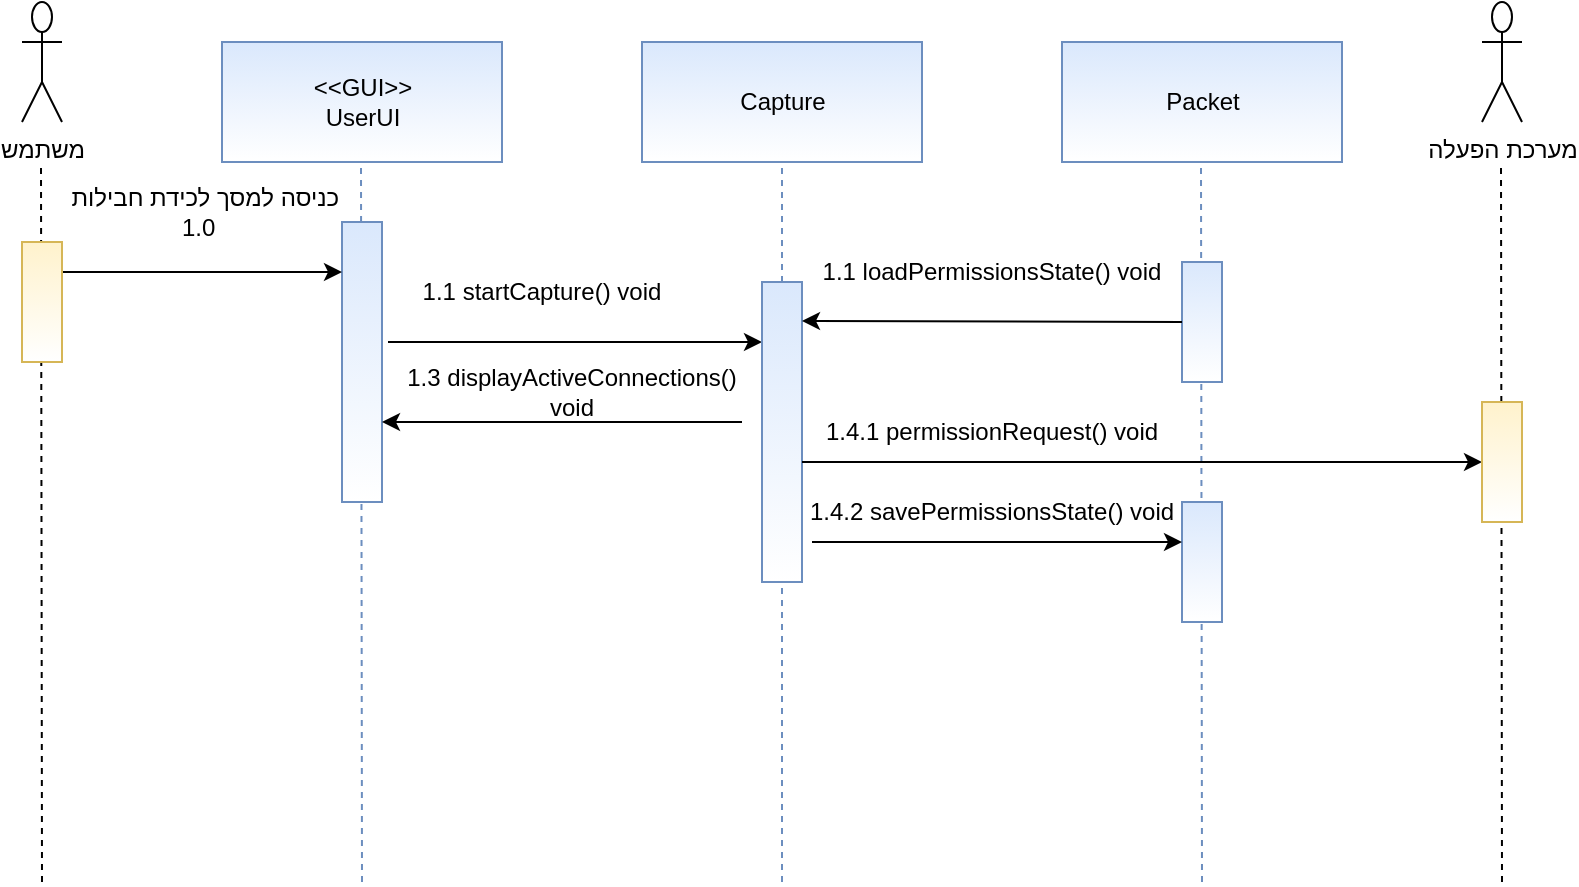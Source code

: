 <mxfile version="16.5.1" type="device"><diagram id="5tRhuL5AFnHsnhjPyixd" name="Page-1"><mxGraphModel dx="1038" dy="649" grid="1" gridSize="10" guides="1" tooltips="1" connect="1" arrows="1" fold="1" page="1" pageScale="1" pageWidth="850" pageHeight="1100" math="0" shadow="0"><root><mxCell id="0"/><mxCell id="1" parent="0"/><mxCell id="jMo0itdC5E_4t-8wCf8_-1" value="משתמש" style="shape=umlActor;verticalLabelPosition=bottom;verticalAlign=top;html=1;outlineConnect=0;gradientColor=#ffffff;" parent="1" vertex="1"><mxGeometry x="70" y="40" width="20" height="60" as="geometry"/></mxCell><mxCell id="jMo0itdC5E_4t-8wCf8_-2" value="&lt;span&gt;&amp;lt;&amp;lt;GUI&amp;gt;&amp;gt;&lt;/span&gt;&lt;br&gt;&lt;span&gt;UserUI&lt;/span&gt;" style="html=1;dropTarget=0;fillColor=#dae8fc;strokeColor=#6c8ebf;gradientColor=#ffffff;" parent="1" vertex="1"><mxGeometry x="170" y="60" width="140" height="60" as="geometry"/></mxCell><mxCell id="jMo0itdC5E_4t-8wCf8_-5" value="Capture" style="html=1;dropTarget=0;fillColor=#dae8fc;strokeColor=#6c8ebf;gradientColor=#ffffff;" parent="1" vertex="1"><mxGeometry x="380" y="60" width="140" height="60" as="geometry"/></mxCell><mxCell id="jMo0itdC5E_4t-8wCf8_-6" value="Packet" style="html=1;dropTarget=0;fillColor=#dae8fc;strokeColor=#6c8ebf;gradientColor=#ffffff;" parent="1" vertex="1"><mxGeometry x="590" y="60" width="140" height="60" as="geometry"/></mxCell><mxCell id="jMo0itdC5E_4t-8wCf8_-7" value="" style="endArrow=none;dashed=1;html=1;rounded=0;entryX=0.5;entryY=1;entryDx=0;entryDy=0;fillColor=#dae8fc;strokeColor=#6c8ebf;startArrow=none;" parent="1" source="jMo0itdC5E_4t-8wCf8_-16" target="jMo0itdC5E_4t-8wCf8_-5" edge="1"><mxGeometry width="50" height="50" relative="1" as="geometry"><mxPoint x="450" y="661.6" as="sourcePoint"/><mxPoint x="440" y="280" as="targetPoint"/></mxGeometry></mxCell><mxCell id="jMo0itdC5E_4t-8wCf8_-8" value="" style="endArrow=none;dashed=1;html=1;rounded=0;entryX=0.5;entryY=1;entryDx=0;entryDy=0;fillColor=#dae8fc;strokeColor=#6c8ebf;" parent="1" edge="1"><mxGeometry width="50" height="50" relative="1" as="geometry"><mxPoint x="660" y="480" as="sourcePoint"/><mxPoint x="659.5" y="120" as="targetPoint"/></mxGeometry></mxCell><mxCell id="jMo0itdC5E_4t-8wCf8_-9" value="" style="endArrow=none;dashed=1;html=1;rounded=0;entryX=0.5;entryY=1;entryDx=0;entryDy=0;fillColor=#dae8fc;strokeColor=#6c8ebf;" parent="1" edge="1"><mxGeometry width="50" height="50" relative="1" as="geometry"><mxPoint x="240" y="480" as="sourcePoint"/><mxPoint x="239.5" y="120" as="targetPoint"/></mxGeometry></mxCell><mxCell id="jMo0itdC5E_4t-8wCf8_-10" value="" style="endArrow=none;dashed=1;html=1;rounded=0;entryX=0.5;entryY=1;entryDx=0;entryDy=0;fillColor=#dae8fc;strokeColor=#000000;" parent="1" edge="1"><mxGeometry width="50" height="50" relative="1" as="geometry"><mxPoint x="80" y="480" as="sourcePoint"/><mxPoint x="79.5" y="120" as="targetPoint"/></mxGeometry></mxCell><mxCell id="jMo0itdC5E_4t-8wCf8_-11" value="" style="rounded=0;whiteSpace=wrap;html=1;fillColor=#dae8fc;strokeColor=#6c8ebf;gradientColor=#ffffff;" parent="1" vertex="1"><mxGeometry x="230" y="150" width="20" height="140" as="geometry"/></mxCell><mxCell id="jMo0itdC5E_4t-8wCf8_-13" value="" style="endArrow=classic;html=1;rounded=0;strokeColor=#000000;exitX=1;exitY=0.25;exitDx=0;exitDy=0;" parent="1" source="jMo0itdC5E_4t-8wCf8_-14" edge="1"><mxGeometry width="50" height="50" relative="1" as="geometry"><mxPoint x="400" y="370" as="sourcePoint"/><mxPoint x="230" y="175" as="targetPoint"/></mxGeometry></mxCell><mxCell id="jMo0itdC5E_4t-8wCf8_-14" value="" style="rounded=0;whiteSpace=wrap;html=1;fillColor=#fff2cc;strokeColor=#d6b656;gradientColor=#ffffff;" parent="1" vertex="1"><mxGeometry x="70" y="160" width="20" height="60" as="geometry"/></mxCell><mxCell id="jMo0itdC5E_4t-8wCf8_-15" value="כניסה למסך לכידת חבילות&amp;nbsp; 1.0&amp;nbsp;" style="text;html=1;strokeColor=none;fillColor=none;align=center;verticalAlign=middle;whiteSpace=wrap;rounded=0;" parent="1" vertex="1"><mxGeometry x="80" y="130" width="160" height="30" as="geometry"/></mxCell><mxCell id="jMo0itdC5E_4t-8wCf8_-17" value="" style="endArrow=none;html=1;rounded=0;strokeColor=#000000;endFill=0;startArrow=classic;startFill=1;exitX=0;exitY=0.2;exitDx=0;exitDy=0;exitPerimeter=0;" parent="1" edge="1" source="jMo0itdC5E_4t-8wCf8_-16"><mxGeometry width="50" height="50" relative="1" as="geometry"><mxPoint x="453" y="210" as="sourcePoint"/><mxPoint x="253" y="210" as="targetPoint"/></mxGeometry></mxCell><mxCell id="jMo0itdC5E_4t-8wCf8_-18" value="1.1 startCapture() void" style="text;html=1;strokeColor=none;fillColor=none;align=center;verticalAlign=middle;whiteSpace=wrap;rounded=0;" parent="1" vertex="1"><mxGeometry x="260" y="170" width="140" height="30" as="geometry"/></mxCell><mxCell id="jMo0itdC5E_4t-8wCf8_-16" value="" style="rounded=0;whiteSpace=wrap;html=1;fillColor=#dae8fc;strokeColor=#6c8ebf;gradientColor=#ffffff;" parent="1" vertex="1"><mxGeometry x="440" y="180" width="20" height="150" as="geometry"/></mxCell><mxCell id="jMo0itdC5E_4t-8wCf8_-19" value="" style="endArrow=none;dashed=1;html=1;rounded=0;entryX=0.5;entryY=1;entryDx=0;entryDy=0;fillColor=#dae8fc;strokeColor=#6c8ebf;" parent="1" target="jMo0itdC5E_4t-8wCf8_-16" edge="1"><mxGeometry width="50" height="50" relative="1" as="geometry"><mxPoint x="450" y="480" as="sourcePoint"/><mxPoint x="450" y="120" as="targetPoint"/></mxGeometry></mxCell><mxCell id="jMo0itdC5E_4t-8wCf8_-20" value="" style="rounded=0;whiteSpace=wrap;html=1;fillColor=#dae8fc;strokeColor=#6c8ebf;gradientColor=#ffffff;" parent="1" vertex="1"><mxGeometry x="650" y="170" width="20" height="60" as="geometry"/></mxCell><mxCell id="jMo0itdC5E_4t-8wCf8_-21" value="" style="endArrow=classic;html=1;rounded=0;strokeColor=#000000;" parent="1" edge="1"><mxGeometry width="50" height="50" relative="1" as="geometry"><mxPoint x="650" y="200" as="sourcePoint"/><mxPoint x="460" y="199.5" as="targetPoint"/></mxGeometry></mxCell><mxCell id="jMo0itdC5E_4t-8wCf8_-22" value="1.1 loadPermissionsState() void" style="text;html=1;strokeColor=none;fillColor=none;align=center;verticalAlign=middle;whiteSpace=wrap;rounded=0;" parent="1" vertex="1"><mxGeometry x="460" y="160" width="190" height="30" as="geometry"/></mxCell><mxCell id="jMo0itdC5E_4t-8wCf8_-24" value="" style="endArrow=classic;html=1;rounded=0;strokeColor=#000000;endFill=1;startArrow=none;startFill=0;" parent="1" edge="1"><mxGeometry width="50" height="50" relative="1" as="geometry"><mxPoint x="430" y="250" as="sourcePoint"/><mxPoint x="250" y="250" as="targetPoint"/></mxGeometry></mxCell><mxCell id="jMo0itdC5E_4t-8wCf8_-25" value="1.3 displayActiveConnections() void" style="text;html=1;strokeColor=none;fillColor=none;align=center;verticalAlign=middle;whiteSpace=wrap;rounded=0;" parent="1" vertex="1"><mxGeometry x="250" y="220" width="190" height="30" as="geometry"/></mxCell><mxCell id="jMo0itdC5E_4t-8wCf8_-26" value="" style="rounded=0;whiteSpace=wrap;html=1;fillColor=#dae8fc;strokeColor=#6c8ebf;gradientColor=#ffffff;" parent="1" vertex="1"><mxGeometry x="650" y="290" width="20" height="60" as="geometry"/></mxCell><mxCell id="jMo0itdC5E_4t-8wCf8_-28" value="" style="endArrow=classic;html=1;rounded=0;strokeColor=#000000;exitX=1;exitY=0.25;exitDx=0;exitDy=0;entryX=1;entryY=1;entryDx=0;entryDy=0;" parent="1" target="jMo0itdC5E_4t-8wCf8_-29" edge="1"><mxGeometry width="50" height="50" relative="1" as="geometry"><mxPoint x="465" y="310" as="sourcePoint"/><mxPoint x="665" y="310" as="targetPoint"/></mxGeometry></mxCell><mxCell id="jMo0itdC5E_4t-8wCf8_-29" value="1.4.2 savePermissionsState() void" style="text;html=1;strokeColor=none;fillColor=none;align=center;verticalAlign=middle;whiteSpace=wrap;rounded=0;" parent="1" vertex="1"><mxGeometry x="460" y="280" width="190" height="30" as="geometry"/></mxCell><mxCell id="jMo0itdC5E_4t-8wCf8_-30" value="מערכת הפעלה" style="shape=umlActor;verticalLabelPosition=bottom;verticalAlign=top;html=1;outlineConnect=0;gradientColor=#ffffff;" parent="1" vertex="1"><mxGeometry x="800" y="40" width="20" height="60" as="geometry"/></mxCell><mxCell id="jMo0itdC5E_4t-8wCf8_-31" value="" style="endArrow=none;dashed=1;html=1;rounded=0;entryX=0.5;entryY=1;entryDx=0;entryDy=0;fillColor=#dae8fc;strokeColor=#000000;" parent="1" edge="1"><mxGeometry width="50" height="50" relative="1" as="geometry"><mxPoint x="810" y="480" as="sourcePoint"/><mxPoint x="809.5" y="120" as="targetPoint"/></mxGeometry></mxCell><mxCell id="jMo0itdC5E_4t-8wCf8_-33" value="" style="endArrow=classic;html=1;rounded=0;strokeColor=#000000;exitX=1;exitY=0.25;exitDx=0;exitDy=0;entryX=0;entryY=0.5;entryDx=0;entryDy=0;" parent="1" target="jMo0itdC5E_4t-8wCf8_-34" edge="1"><mxGeometry width="50" height="50" relative="1" as="geometry"><mxPoint x="460" y="270" as="sourcePoint"/><mxPoint x="800" y="270" as="targetPoint"/></mxGeometry></mxCell><mxCell id="jMo0itdC5E_4t-8wCf8_-34" value="" style="rounded=0;whiteSpace=wrap;html=1;fillColor=#fff2cc;strokeColor=#d6b656;gradientColor=#ffffff;" parent="1" vertex="1"><mxGeometry x="800" y="240" width="20" height="60" as="geometry"/></mxCell><mxCell id="jMo0itdC5E_4t-8wCf8_-35" value="1.4.1 permissionRequest() void" style="text;html=1;strokeColor=none;fillColor=none;align=center;verticalAlign=middle;whiteSpace=wrap;rounded=0;" parent="1" vertex="1"><mxGeometry x="460" y="240" width="190" height="30" as="geometry"/></mxCell></root></mxGraphModel></diagram></mxfile>